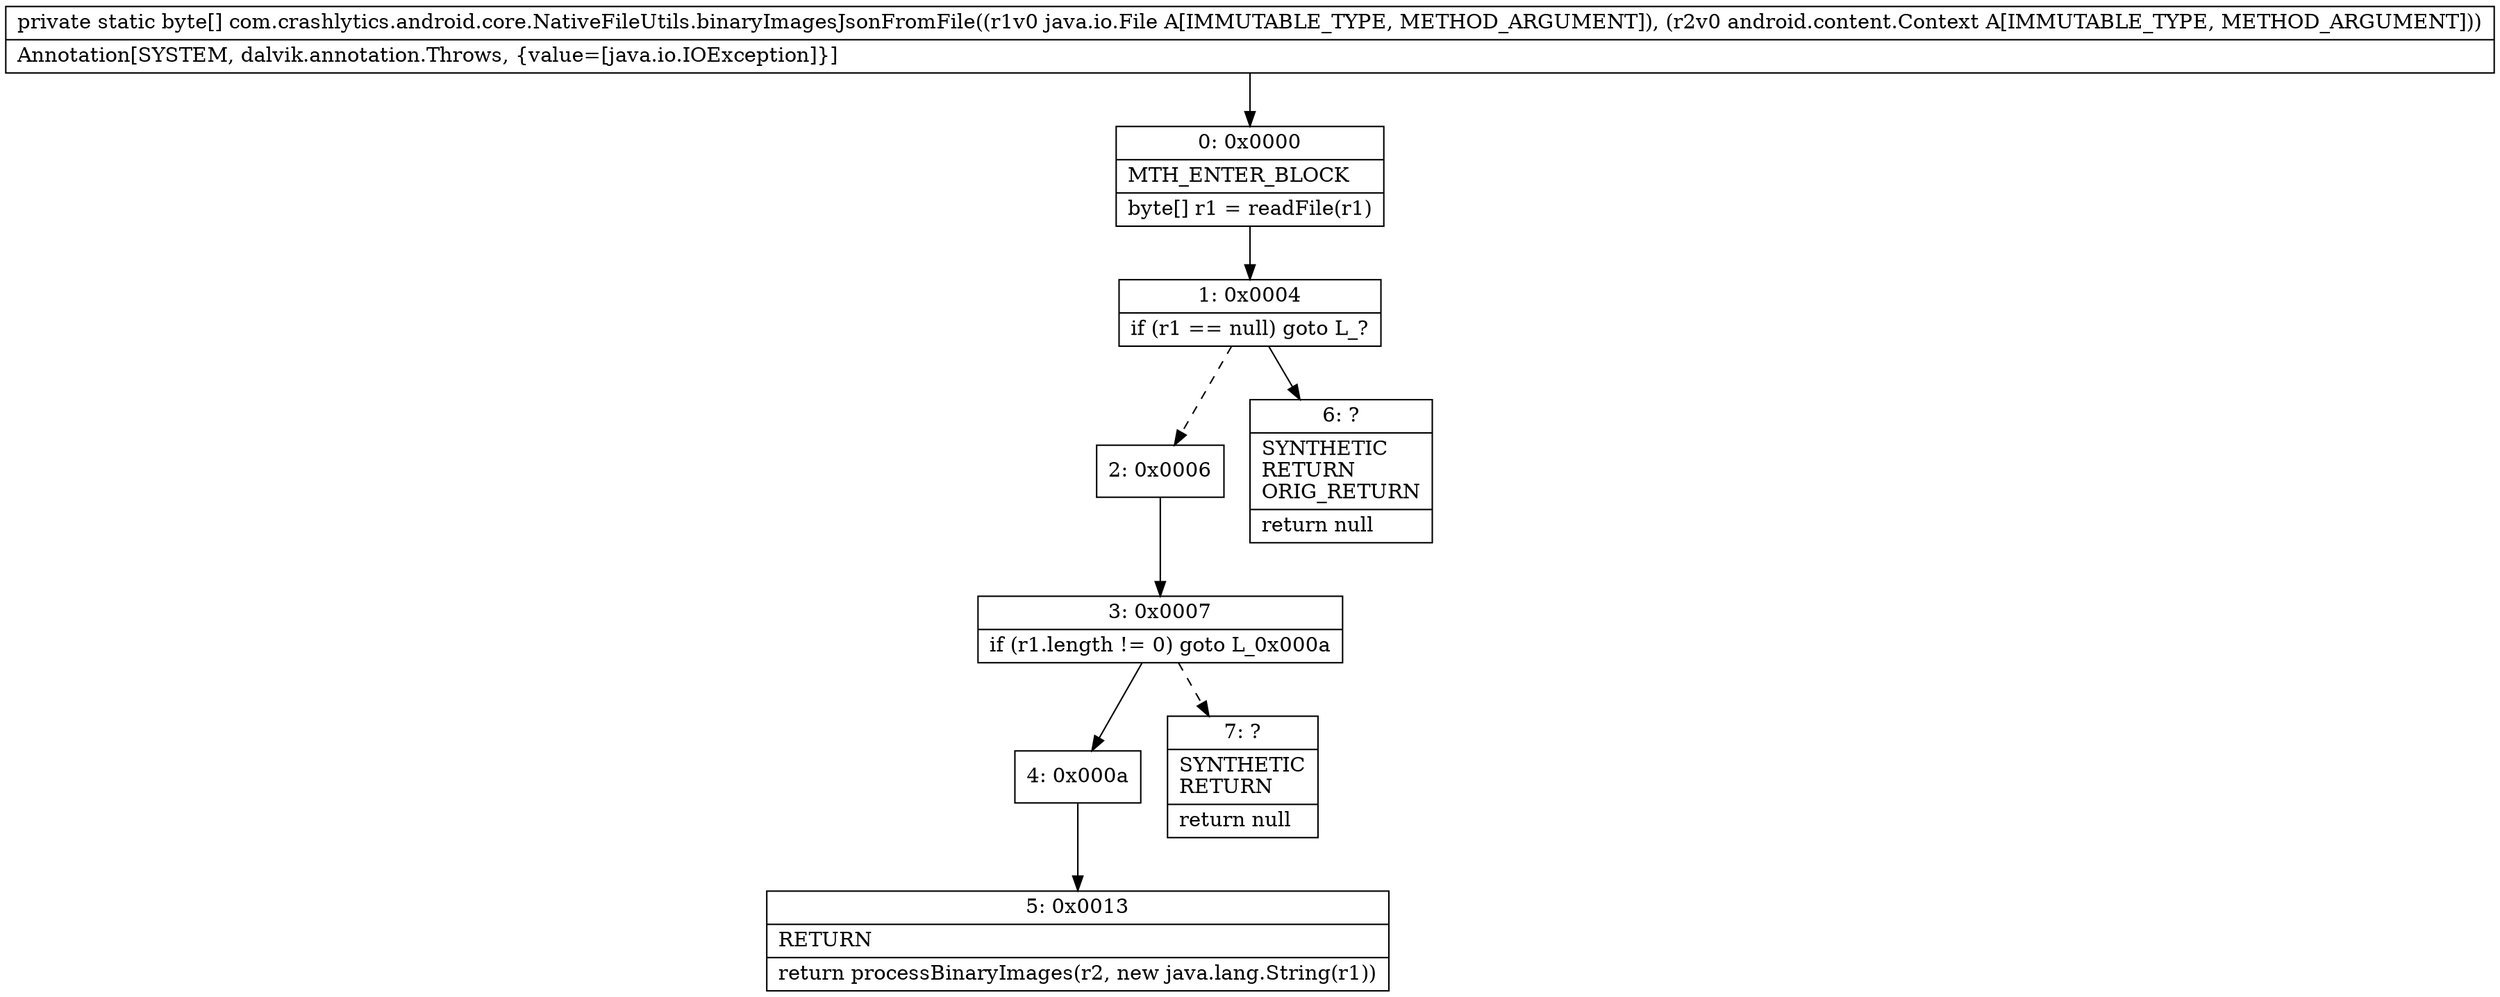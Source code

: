 digraph "CFG forcom.crashlytics.android.core.NativeFileUtils.binaryImagesJsonFromFile(Ljava\/io\/File;Landroid\/content\/Context;)[B" {
Node_0 [shape=record,label="{0\:\ 0x0000|MTH_ENTER_BLOCK\l|byte[] r1 = readFile(r1)\l}"];
Node_1 [shape=record,label="{1\:\ 0x0004|if (r1 == null) goto L_?\l}"];
Node_2 [shape=record,label="{2\:\ 0x0006}"];
Node_3 [shape=record,label="{3\:\ 0x0007|if (r1.length != 0) goto L_0x000a\l}"];
Node_4 [shape=record,label="{4\:\ 0x000a}"];
Node_5 [shape=record,label="{5\:\ 0x0013|RETURN\l|return processBinaryImages(r2, new java.lang.String(r1))\l}"];
Node_6 [shape=record,label="{6\:\ ?|SYNTHETIC\lRETURN\lORIG_RETURN\l|return null\l}"];
Node_7 [shape=record,label="{7\:\ ?|SYNTHETIC\lRETURN\l|return null\l}"];
MethodNode[shape=record,label="{private static byte[] com.crashlytics.android.core.NativeFileUtils.binaryImagesJsonFromFile((r1v0 java.io.File A[IMMUTABLE_TYPE, METHOD_ARGUMENT]), (r2v0 android.content.Context A[IMMUTABLE_TYPE, METHOD_ARGUMENT]))  | Annotation[SYSTEM, dalvik.annotation.Throws, \{value=[java.io.IOException]\}]\l}"];
MethodNode -> Node_0;
Node_0 -> Node_1;
Node_1 -> Node_2[style=dashed];
Node_1 -> Node_6;
Node_2 -> Node_3;
Node_3 -> Node_4;
Node_3 -> Node_7[style=dashed];
Node_4 -> Node_5;
}


